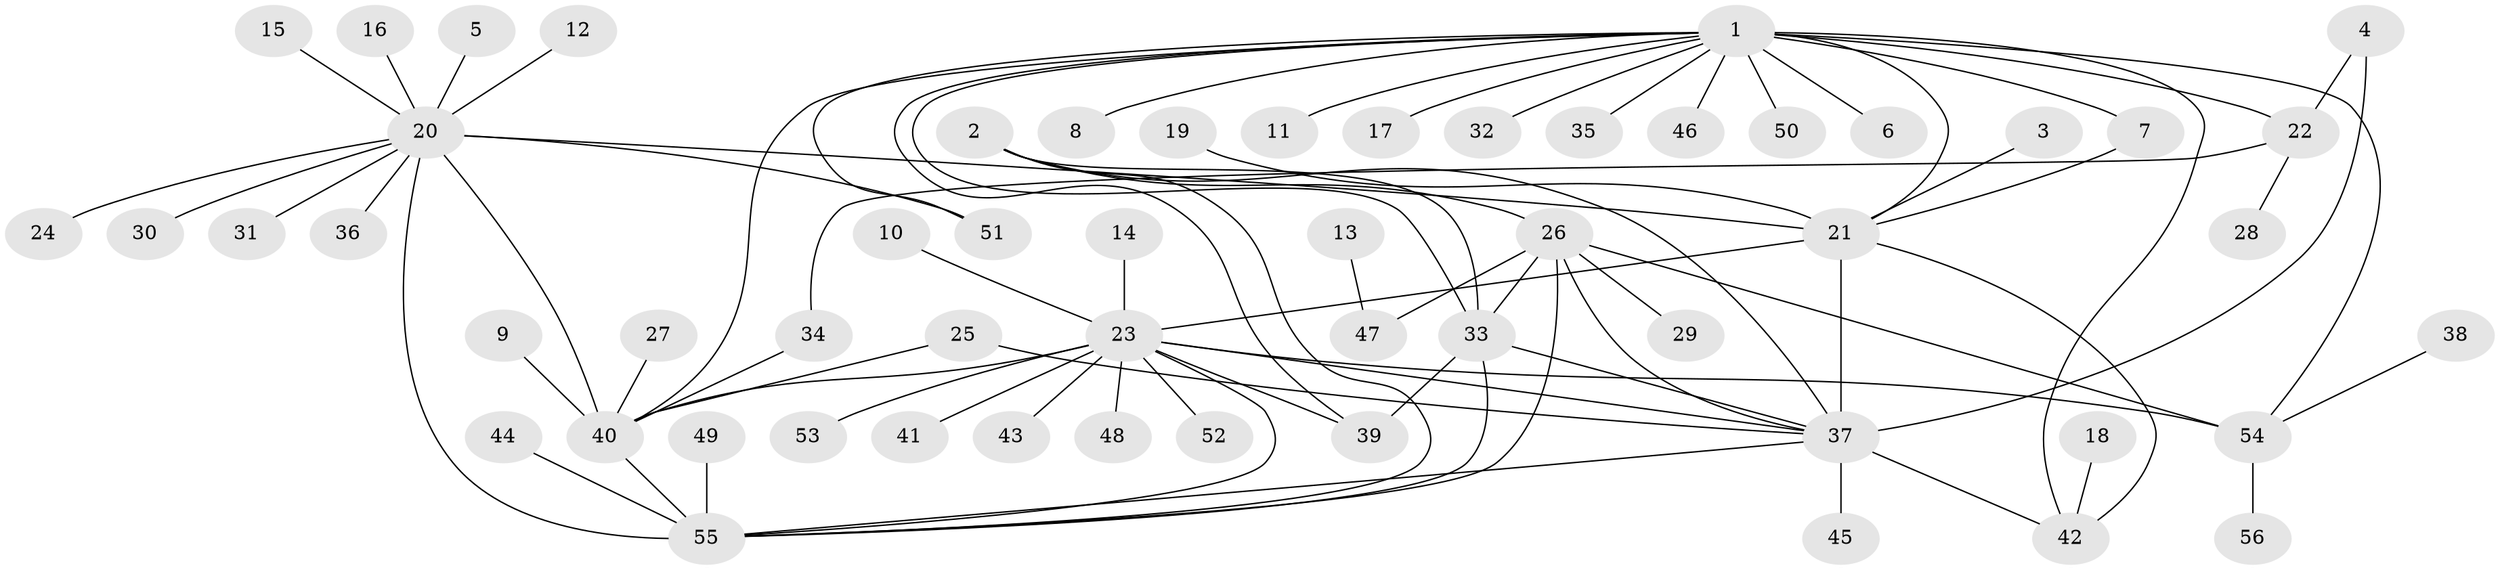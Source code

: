 // original degree distribution, {9: 0.05357142857142857, 5: 0.017857142857142856, 7: 0.03571428571428571, 11: 0.017857142857142856, 8: 0.026785714285714284, 10: 0.017857142857142856, 4: 0.044642857142857144, 14: 0.008928571428571428, 6: 0.017857142857142856, 3: 0.044642857142857144, 2: 0.15178571428571427, 1: 0.5625}
// Generated by graph-tools (version 1.1) at 2025/50/03/09/25 03:50:38]
// undirected, 56 vertices, 79 edges
graph export_dot {
graph [start="1"]
  node [color=gray90,style=filled];
  1;
  2;
  3;
  4;
  5;
  6;
  7;
  8;
  9;
  10;
  11;
  12;
  13;
  14;
  15;
  16;
  17;
  18;
  19;
  20;
  21;
  22;
  23;
  24;
  25;
  26;
  27;
  28;
  29;
  30;
  31;
  32;
  33;
  34;
  35;
  36;
  37;
  38;
  39;
  40;
  41;
  42;
  43;
  44;
  45;
  46;
  47;
  48;
  49;
  50;
  51;
  52;
  53;
  54;
  55;
  56;
  1 -- 6 [weight=1.0];
  1 -- 7 [weight=1.0];
  1 -- 8 [weight=1.0];
  1 -- 11 [weight=1.0];
  1 -- 17 [weight=1.0];
  1 -- 21 [weight=1.0];
  1 -- 22 [weight=4.0];
  1 -- 32 [weight=1.0];
  1 -- 33 [weight=1.0];
  1 -- 35 [weight=1.0];
  1 -- 39 [weight=1.0];
  1 -- 40 [weight=1.0];
  1 -- 42 [weight=1.0];
  1 -- 46 [weight=1.0];
  1 -- 50 [weight=1.0];
  1 -- 51 [weight=1.0];
  1 -- 54 [weight=1.0];
  2 -- 26 [weight=1.0];
  2 -- 33 [weight=1.0];
  2 -- 37 [weight=1.0];
  2 -- 55 [weight=1.0];
  3 -- 21 [weight=1.0];
  4 -- 22 [weight=1.0];
  4 -- 37 [weight=1.0];
  5 -- 20 [weight=1.0];
  7 -- 21 [weight=1.0];
  9 -- 40 [weight=1.0];
  10 -- 23 [weight=1.0];
  12 -- 20 [weight=1.0];
  13 -- 47 [weight=1.0];
  14 -- 23 [weight=1.0];
  15 -- 20 [weight=1.0];
  16 -- 20 [weight=1.0];
  18 -- 42 [weight=1.0];
  19 -- 21 [weight=1.0];
  20 -- 21 [weight=1.0];
  20 -- 24 [weight=1.0];
  20 -- 30 [weight=1.0];
  20 -- 31 [weight=1.0];
  20 -- 36 [weight=1.0];
  20 -- 40 [weight=3.0];
  20 -- 51 [weight=1.0];
  20 -- 55 [weight=3.0];
  21 -- 23 [weight=1.0];
  21 -- 37 [weight=4.0];
  21 -- 42 [weight=2.0];
  22 -- 28 [weight=1.0];
  22 -- 34 [weight=1.0];
  23 -- 37 [weight=1.0];
  23 -- 39 [weight=1.0];
  23 -- 40 [weight=1.0];
  23 -- 41 [weight=1.0];
  23 -- 43 [weight=1.0];
  23 -- 48 [weight=1.0];
  23 -- 52 [weight=1.0];
  23 -- 53 [weight=1.0];
  23 -- 54 [weight=4.0];
  23 -- 55 [weight=1.0];
  25 -- 37 [weight=1.0];
  25 -- 40 [weight=1.0];
  26 -- 29 [weight=1.0];
  26 -- 33 [weight=1.0];
  26 -- 37 [weight=1.0];
  26 -- 47 [weight=1.0];
  26 -- 54 [weight=1.0];
  26 -- 55 [weight=1.0];
  27 -- 40 [weight=1.0];
  33 -- 37 [weight=1.0];
  33 -- 39 [weight=1.0];
  33 -- 55 [weight=1.0];
  34 -- 40 [weight=1.0];
  37 -- 42 [weight=2.0];
  37 -- 45 [weight=1.0];
  37 -- 55 [weight=1.0];
  38 -- 54 [weight=1.0];
  40 -- 55 [weight=1.0];
  44 -- 55 [weight=1.0];
  49 -- 55 [weight=1.0];
  54 -- 56 [weight=1.0];
}
